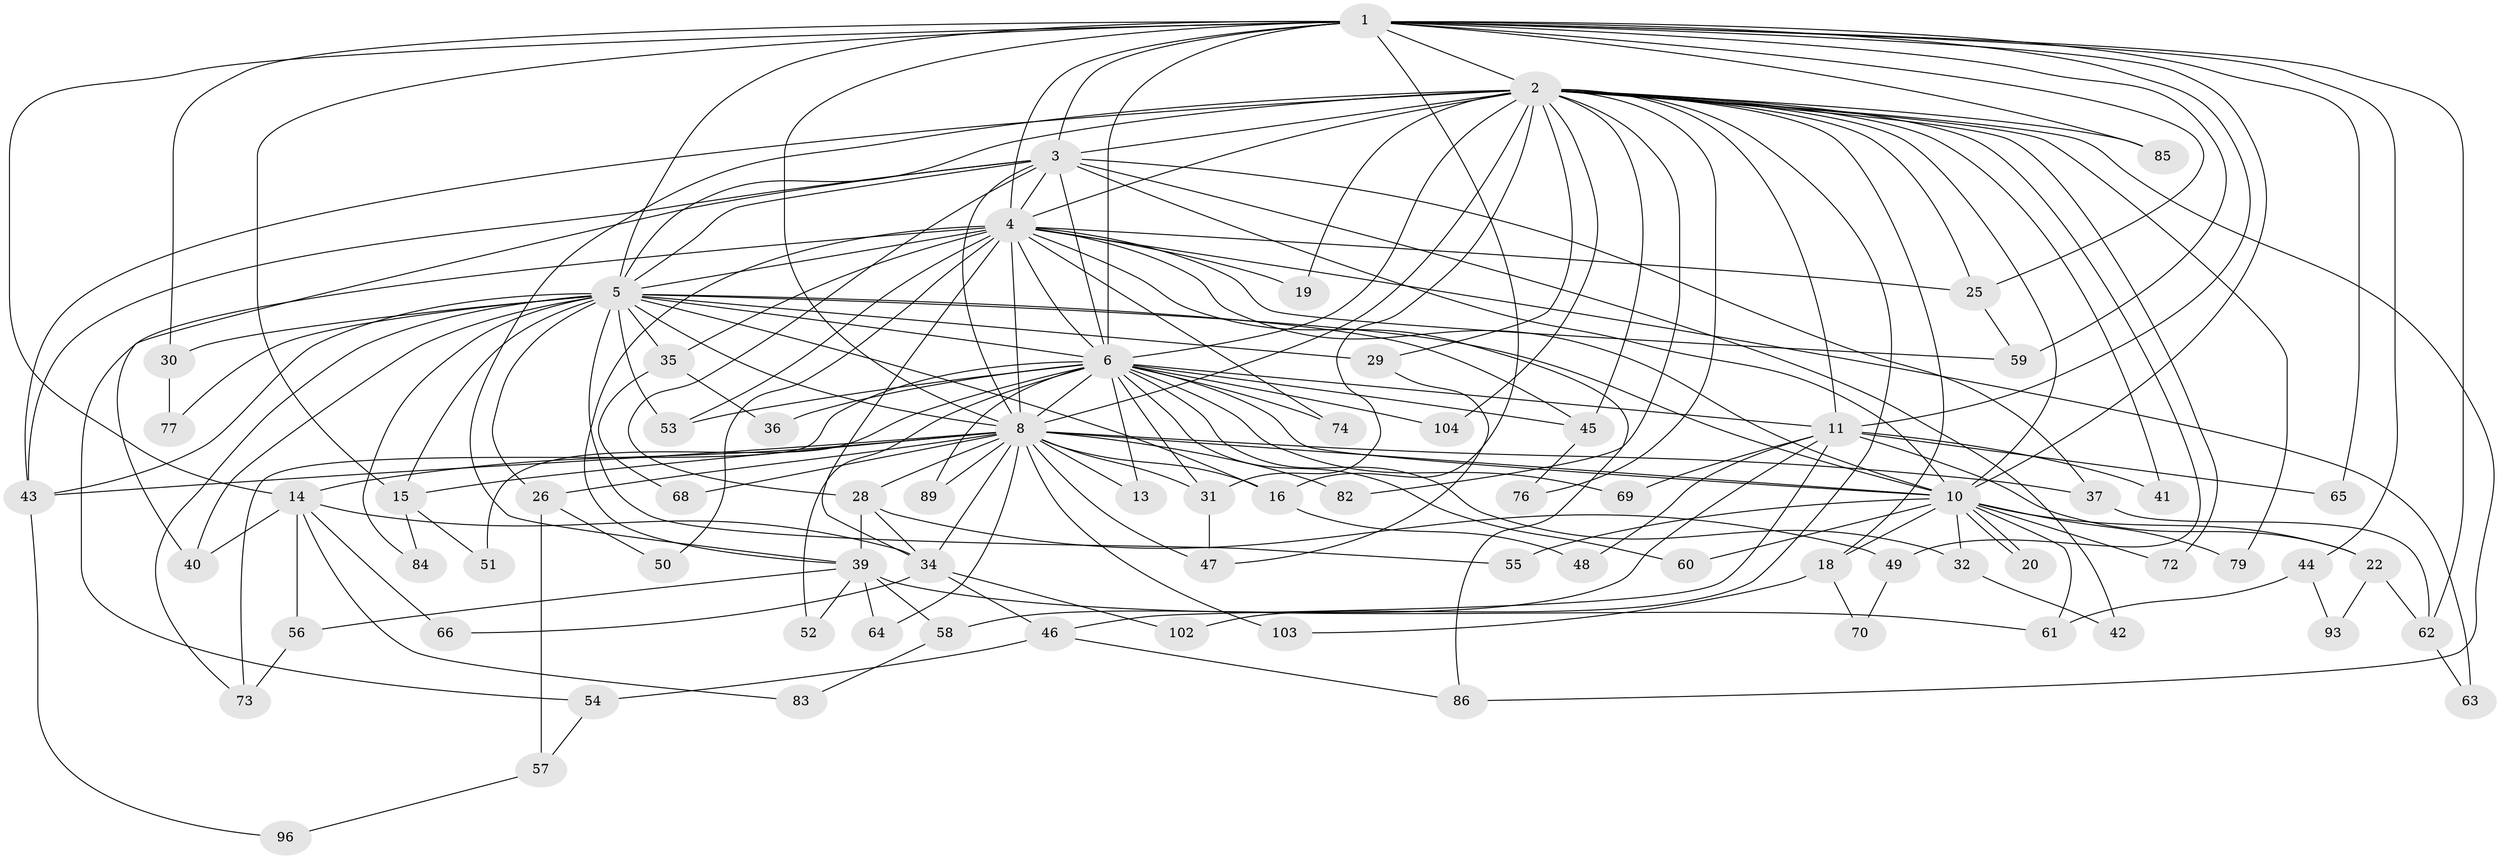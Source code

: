 // Generated by graph-tools (version 1.1) at 2025/51/02/27/25 19:51:51]
// undirected, 76 vertices, 182 edges
graph export_dot {
graph [start="1"]
  node [color=gray90,style=filled];
  1 [super="+7"];
  2 [super="+9"];
  3 [super="+78"];
  4 [super="+87"];
  5 [super="+23"];
  6 [super="+27"];
  8 [super="+99"];
  10 [super="+12"];
  11 [super="+17"];
  13;
  14 [super="+88"];
  15 [super="+21"];
  16 [super="+95"];
  18 [super="+24"];
  19;
  20;
  22 [super="+94"];
  25 [super="+33"];
  26;
  28 [super="+38"];
  29;
  30;
  31 [super="+101"];
  32;
  34 [super="+71"];
  35 [super="+75"];
  36;
  37 [super="+100"];
  39;
  40;
  41;
  42;
  43 [super="+92"];
  44;
  45 [super="+67"];
  46 [super="+98"];
  47 [super="+91"];
  48;
  49;
  50;
  51;
  52;
  53 [super="+80"];
  54;
  55;
  56;
  57;
  58;
  59 [super="+90"];
  60;
  61 [super="+97"];
  62;
  63;
  64;
  65;
  66;
  68;
  69;
  70;
  72;
  73 [super="+81"];
  74;
  76;
  77;
  79;
  82;
  83;
  84;
  85;
  86;
  89;
  93;
  96;
  102;
  103;
  104;
  1 -- 2 [weight=4];
  1 -- 3 [weight=2];
  1 -- 4 [weight=2];
  1 -- 5 [weight=2];
  1 -- 6 [weight=2];
  1 -- 8 [weight=2];
  1 -- 10 [weight=2];
  1 -- 30;
  1 -- 59;
  1 -- 62 [weight=2];
  1 -- 85;
  1 -- 11;
  1 -- 65;
  1 -- 44;
  1 -- 14 [weight=2];
  1 -- 16;
  1 -- 15;
  1 -- 25;
  2 -- 3 [weight=2];
  2 -- 4 [weight=2];
  2 -- 5 [weight=2];
  2 -- 6 [weight=2];
  2 -- 8 [weight=2];
  2 -- 10 [weight=2];
  2 -- 11;
  2 -- 19;
  2 -- 25;
  2 -- 29;
  2 -- 41;
  2 -- 49;
  2 -- 72;
  2 -- 82;
  2 -- 85;
  2 -- 86;
  2 -- 102;
  2 -- 104;
  2 -- 39;
  2 -- 76;
  2 -- 79;
  2 -- 18;
  2 -- 31;
  2 -- 43;
  2 -- 45;
  3 -- 4;
  3 -- 5;
  3 -- 6;
  3 -- 8;
  3 -- 10;
  3 -- 28;
  3 -- 37;
  3 -- 42;
  3 -- 43;
  3 -- 40;
  4 -- 5;
  4 -- 6;
  4 -- 8;
  4 -- 10;
  4 -- 19;
  4 -- 25;
  4 -- 35 [weight=2];
  4 -- 50;
  4 -- 53;
  4 -- 54;
  4 -- 63;
  4 -- 74;
  4 -- 86;
  4 -- 34;
  4 -- 39;
  4 -- 59;
  5 -- 6;
  5 -- 8;
  5 -- 10;
  5 -- 15;
  5 -- 26;
  5 -- 29;
  5 -- 30;
  5 -- 35;
  5 -- 40;
  5 -- 43;
  5 -- 45;
  5 -- 55;
  5 -- 73;
  5 -- 77;
  5 -- 84;
  5 -- 53;
  5 -- 16;
  6 -- 8 [weight=2];
  6 -- 10;
  6 -- 11;
  6 -- 13;
  6 -- 32;
  6 -- 36;
  6 -- 45;
  6 -- 51;
  6 -- 52;
  6 -- 53;
  6 -- 60;
  6 -- 69;
  6 -- 74;
  6 -- 89;
  6 -- 104;
  6 -- 73;
  6 -- 31;
  8 -- 10 [weight=2];
  8 -- 13;
  8 -- 14;
  8 -- 15;
  8 -- 16 [weight=2];
  8 -- 26;
  8 -- 28;
  8 -- 31;
  8 -- 34;
  8 -- 37;
  8 -- 64;
  8 -- 68;
  8 -- 82;
  8 -- 89;
  8 -- 103;
  8 -- 47;
  8 -- 43;
  10 -- 20;
  10 -- 20;
  10 -- 22;
  10 -- 32;
  10 -- 55;
  10 -- 60;
  10 -- 72;
  10 -- 79;
  10 -- 18 [weight=2];
  10 -- 61;
  11 -- 46;
  11 -- 48;
  11 -- 58;
  11 -- 65;
  11 -- 69;
  11 -- 22;
  11 -- 41;
  14 -- 34;
  14 -- 40;
  14 -- 56;
  14 -- 66;
  14 -- 83;
  15 -- 51;
  15 -- 84;
  16 -- 48;
  18 -- 70;
  18 -- 103;
  22 -- 93;
  22 -- 62;
  25 -- 59;
  26 -- 50;
  26 -- 57;
  28 -- 39;
  28 -- 49;
  28 -- 34;
  29 -- 47;
  30 -- 77;
  31 -- 47;
  32 -- 42;
  34 -- 46;
  34 -- 66;
  34 -- 102;
  35 -- 36;
  35 -- 68;
  37 -- 62;
  39 -- 52;
  39 -- 56;
  39 -- 58;
  39 -- 61;
  39 -- 64;
  43 -- 96;
  44 -- 93;
  44 -- 61;
  45 -- 76;
  46 -- 54;
  46 -- 86;
  49 -- 70;
  54 -- 57;
  56 -- 73;
  57 -- 96;
  58 -- 83;
  62 -- 63;
}
